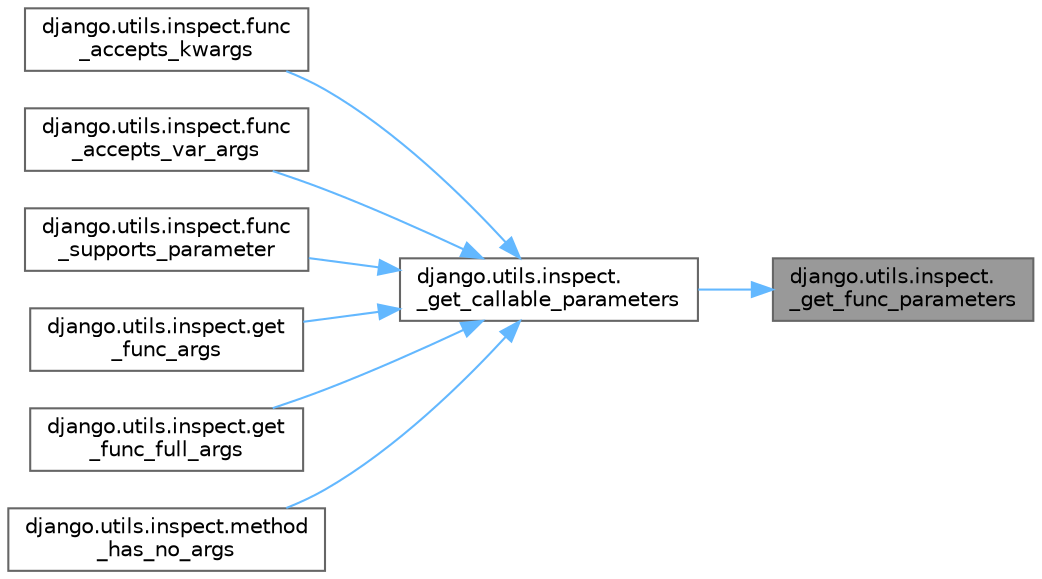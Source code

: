 digraph "django.utils.inspect._get_func_parameters"
{
 // LATEX_PDF_SIZE
  bgcolor="transparent";
  edge [fontname=Helvetica,fontsize=10,labelfontname=Helvetica,labelfontsize=10];
  node [fontname=Helvetica,fontsize=10,shape=box,height=0.2,width=0.4];
  rankdir="RL";
  Node1 [id="Node000001",label="django.utils.inspect.\l_get_func_parameters",height=0.2,width=0.4,color="gray40", fillcolor="grey60", style="filled", fontcolor="black",tooltip=" "];
  Node1 -> Node2 [id="edge1_Node000001_Node000002",dir="back",color="steelblue1",style="solid",tooltip=" "];
  Node2 [id="Node000002",label="django.utils.inspect.\l_get_callable_parameters",height=0.2,width=0.4,color="grey40", fillcolor="white", style="filled",URL="$namespacedjango_1_1utils_1_1inspect.html#a062ea2d7561c341c27556400f9341ad0",tooltip=" "];
  Node2 -> Node3 [id="edge2_Node000002_Node000003",dir="back",color="steelblue1",style="solid",tooltip=" "];
  Node3 [id="Node000003",label="django.utils.inspect.func\l_accepts_kwargs",height=0.2,width=0.4,color="grey40", fillcolor="white", style="filled",URL="$namespacedjango_1_1utils_1_1inspect.html#a8caf061e410b0ddfc7805e0a95cfbea3",tooltip=" "];
  Node2 -> Node4 [id="edge3_Node000002_Node000004",dir="back",color="steelblue1",style="solid",tooltip=" "];
  Node4 [id="Node000004",label="django.utils.inspect.func\l_accepts_var_args",height=0.2,width=0.4,color="grey40", fillcolor="white", style="filled",URL="$namespacedjango_1_1utils_1_1inspect.html#a54feee0cc44d4c650cb2676b88ad978b",tooltip=" "];
  Node2 -> Node5 [id="edge4_Node000002_Node000005",dir="back",color="steelblue1",style="solid",tooltip=" "];
  Node5 [id="Node000005",label="django.utils.inspect.func\l_supports_parameter",height=0.2,width=0.4,color="grey40", fillcolor="white", style="filled",URL="$namespacedjango_1_1utils_1_1inspect.html#aa39c72c2e1e86fb6d6536c1dd1cc7082",tooltip=" "];
  Node2 -> Node6 [id="edge5_Node000002_Node000006",dir="back",color="steelblue1",style="solid",tooltip=" "];
  Node6 [id="Node000006",label="django.utils.inspect.get\l_func_args",height=0.2,width=0.4,color="grey40", fillcolor="white", style="filled",URL="$namespacedjango_1_1utils_1_1inspect.html#aa4b66aca3f5817ac484f3ed31e293a4b",tooltip=" "];
  Node2 -> Node7 [id="edge6_Node000002_Node000007",dir="back",color="steelblue1",style="solid",tooltip=" "];
  Node7 [id="Node000007",label="django.utils.inspect.get\l_func_full_args",height=0.2,width=0.4,color="grey40", fillcolor="white", style="filled",URL="$namespacedjango_1_1utils_1_1inspect.html#afab74ce9641ac218ef541aba915bb838",tooltip=" "];
  Node2 -> Node8 [id="edge7_Node000002_Node000008",dir="back",color="steelblue1",style="solid",tooltip=" "];
  Node8 [id="Node000008",label="django.utils.inspect.method\l_has_no_args",height=0.2,width=0.4,color="grey40", fillcolor="white", style="filled",URL="$namespacedjango_1_1utils_1_1inspect.html#a41258d4af886434dee0ae3b3a1d17b5e",tooltip=" "];
}
